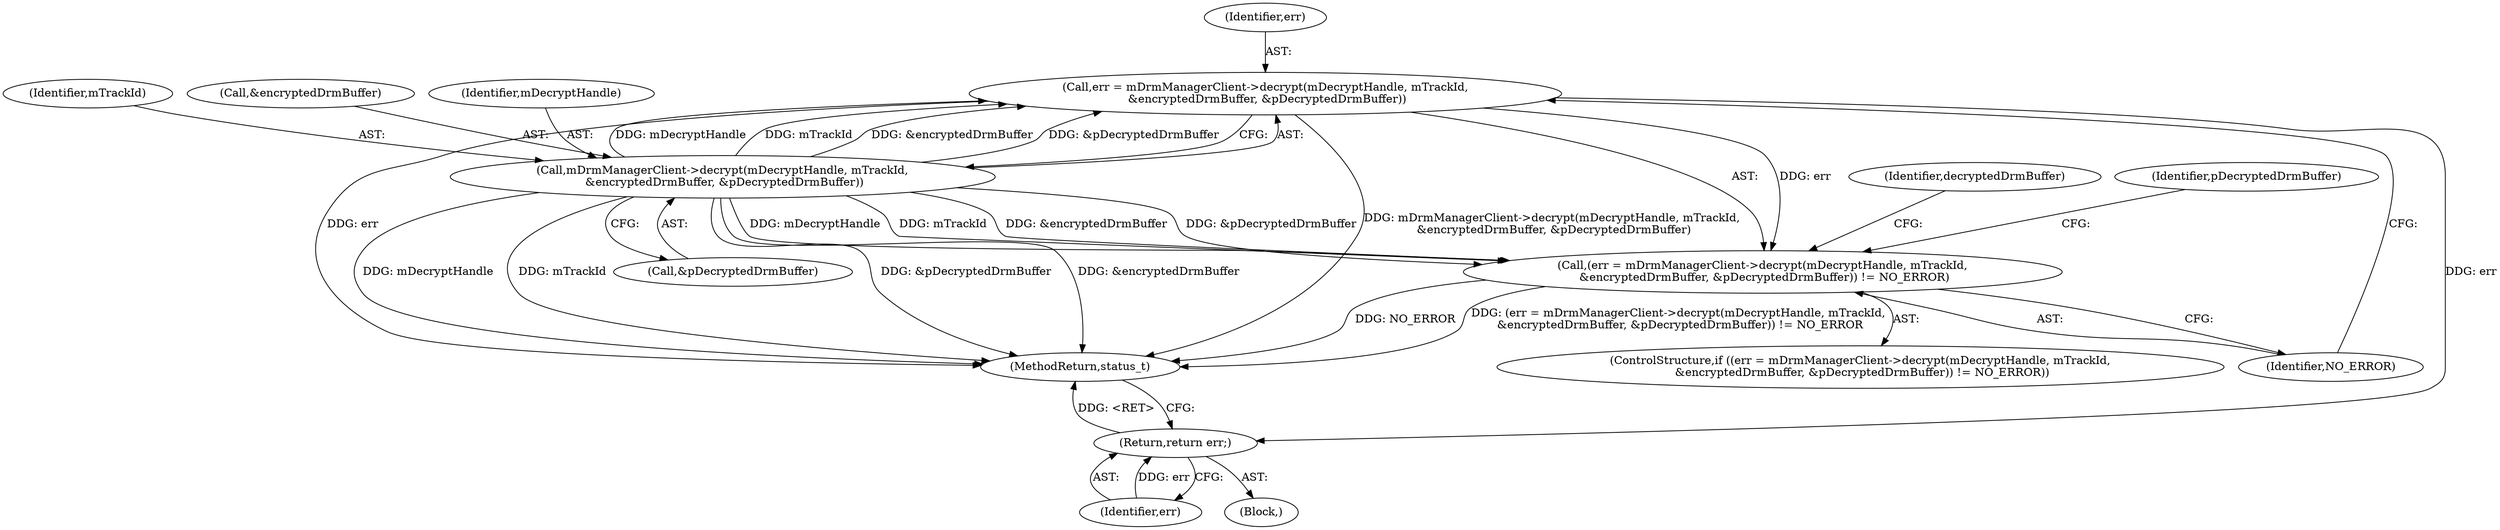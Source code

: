 digraph "0_Android_e248db02fbab2ee9162940bc19f087fd7d96cb9d@API" {
"1000149" [label="(Call,err = mDrmManagerClient->decrypt(mDecryptHandle, mTrackId,\n &encryptedDrmBuffer, &pDecryptedDrmBuffer))"];
"1000151" [label="(Call,mDrmManagerClient->decrypt(mDecryptHandle, mTrackId,\n &encryptedDrmBuffer, &pDecryptedDrmBuffer))"];
"1000148" [label="(Call,(err = mDrmManagerClient->decrypt(mDecryptHandle, mTrackId,\n &encryptedDrmBuffer, &pDecryptedDrmBuffer)) != NO_ERROR)"];
"1000173" [label="(Return,return err;)"];
"1000147" [label="(ControlStructure,if ((err = mDrmManagerClient->decrypt(mDecryptHandle, mTrackId,\n &encryptedDrmBuffer, &pDecryptedDrmBuffer)) != NO_ERROR))"];
"1000158" [label="(Identifier,NO_ERROR)"];
"1000153" [label="(Identifier,mTrackId)"];
"1000174" [label="(Identifier,err)"];
"1000406" [label="(MethodReturn,status_t)"];
"1000150" [label="(Identifier,err)"];
"1000149" [label="(Call,err = mDrmManagerClient->decrypt(mDecryptHandle, mTrackId,\n &encryptedDrmBuffer, &pDecryptedDrmBuffer))"];
"1000151" [label="(Call,mDrmManagerClient->decrypt(mDecryptHandle, mTrackId,\n &encryptedDrmBuffer, &pDecryptedDrmBuffer))"];
"1000156" [label="(Call,&pDecryptedDrmBuffer)"];
"1000173" [label="(Return,return err;)"];
"1000159" [label="(Block,)"];
"1000148" [label="(Call,(err = mDrmManagerClient->decrypt(mDecryptHandle, mTrackId,\n &encryptedDrmBuffer, &pDecryptedDrmBuffer)) != NO_ERROR)"];
"1000154" [label="(Call,&encryptedDrmBuffer)"];
"1000162" [label="(Identifier,decryptedDrmBuffer)"];
"1000152" [label="(Identifier,mDecryptHandle)"];
"1000177" [label="(Identifier,pDecryptedDrmBuffer)"];
"1000149" -> "1000148"  [label="AST: "];
"1000149" -> "1000151"  [label="CFG: "];
"1000150" -> "1000149"  [label="AST: "];
"1000151" -> "1000149"  [label="AST: "];
"1000158" -> "1000149"  [label="CFG: "];
"1000149" -> "1000406"  [label="DDG: mDrmManagerClient->decrypt(mDecryptHandle, mTrackId,\n &encryptedDrmBuffer, &pDecryptedDrmBuffer)"];
"1000149" -> "1000406"  [label="DDG: err"];
"1000149" -> "1000148"  [label="DDG: err"];
"1000151" -> "1000149"  [label="DDG: mDecryptHandle"];
"1000151" -> "1000149"  [label="DDG: mTrackId"];
"1000151" -> "1000149"  [label="DDG: &encryptedDrmBuffer"];
"1000151" -> "1000149"  [label="DDG: &pDecryptedDrmBuffer"];
"1000149" -> "1000173"  [label="DDG: err"];
"1000151" -> "1000156"  [label="CFG: "];
"1000152" -> "1000151"  [label="AST: "];
"1000153" -> "1000151"  [label="AST: "];
"1000154" -> "1000151"  [label="AST: "];
"1000156" -> "1000151"  [label="AST: "];
"1000151" -> "1000406"  [label="DDG: mDecryptHandle"];
"1000151" -> "1000406"  [label="DDG: mTrackId"];
"1000151" -> "1000406"  [label="DDG: &encryptedDrmBuffer"];
"1000151" -> "1000406"  [label="DDG: &pDecryptedDrmBuffer"];
"1000151" -> "1000148"  [label="DDG: mDecryptHandle"];
"1000151" -> "1000148"  [label="DDG: mTrackId"];
"1000151" -> "1000148"  [label="DDG: &encryptedDrmBuffer"];
"1000151" -> "1000148"  [label="DDG: &pDecryptedDrmBuffer"];
"1000148" -> "1000147"  [label="AST: "];
"1000148" -> "1000158"  [label="CFG: "];
"1000158" -> "1000148"  [label="AST: "];
"1000162" -> "1000148"  [label="CFG: "];
"1000177" -> "1000148"  [label="CFG: "];
"1000148" -> "1000406"  [label="DDG: NO_ERROR"];
"1000148" -> "1000406"  [label="DDG: (err = mDrmManagerClient->decrypt(mDecryptHandle, mTrackId,\n &encryptedDrmBuffer, &pDecryptedDrmBuffer)) != NO_ERROR"];
"1000173" -> "1000159"  [label="AST: "];
"1000173" -> "1000174"  [label="CFG: "];
"1000174" -> "1000173"  [label="AST: "];
"1000406" -> "1000173"  [label="CFG: "];
"1000173" -> "1000406"  [label="DDG: <RET>"];
"1000174" -> "1000173"  [label="DDG: err"];
}
